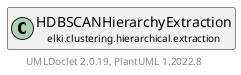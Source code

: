@startuml
    remove .*\.(Instance|Par|Parameterizer|Factory)$
    set namespaceSeparator none
    hide empty fields
    hide empty methods

    class "<size:14>HDBSCANHierarchyExtraction.Instance\n<size:10>elki.clustering.hierarchical.extraction" as elki.clustering.hierarchical.extraction.HDBSCANHierarchyExtraction.Instance [[HDBSCANHierarchyExtraction.Instance.html]] {
        #merges: ClusterMergeHistory
        #coredist: DoubleDataStore
        +Instance(ClusterMergeHistory)
        +run(): Clustering<DendrogramModel>
        -isSpurious(TempCluster, boolean): boolean
        -finalizeCluster(TempCluster, Clustering<DendrogramModel>, WritableDoubleDataStore, Cluster<DendrogramModel>, boolean): double
        -collectChildren(TempCluster, Clustering<DendrogramModel>, WritableDoubleDataStore, TempCluster, Cluster<DendrogramModel>, boolean): double
    }

    class "<size:14>HDBSCANHierarchyExtraction\n<size:10>elki.clustering.hierarchical.extraction" as elki.clustering.hierarchical.extraction.HDBSCANHierarchyExtraction [[HDBSCANHierarchyExtraction.html]]

    elki.clustering.hierarchical.extraction.HDBSCANHierarchyExtraction +-- elki.clustering.hierarchical.extraction.HDBSCANHierarchyExtraction.Instance

    center footer UMLDoclet 2.0.19, PlantUML 1.2022.8
@enduml
